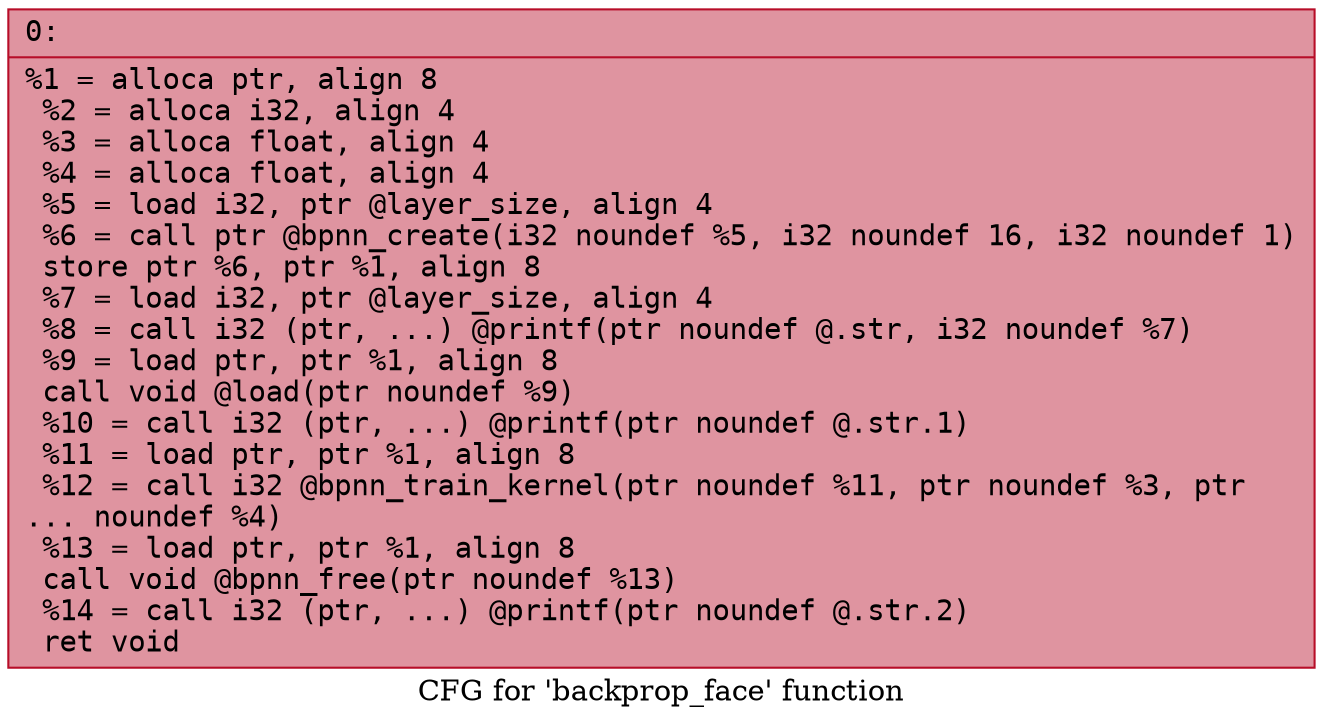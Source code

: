 digraph "CFG for 'backprop_face' function" {
	label="CFG for 'backprop_face' function";

	Node0x6000003a1f90 [shape=record,color="#b70d28ff", style=filled, fillcolor="#b70d2870" fontname="Courier",label="{0:\l|  %1 = alloca ptr, align 8\l  %2 = alloca i32, align 4\l  %3 = alloca float, align 4\l  %4 = alloca float, align 4\l  %5 = load i32, ptr @layer_size, align 4\l  %6 = call ptr @bpnn_create(i32 noundef %5, i32 noundef 16, i32 noundef 1)\l  store ptr %6, ptr %1, align 8\l  %7 = load i32, ptr @layer_size, align 4\l  %8 = call i32 (ptr, ...) @printf(ptr noundef @.str, i32 noundef %7)\l  %9 = load ptr, ptr %1, align 8\l  call void @load(ptr noundef %9)\l  %10 = call i32 (ptr, ...) @printf(ptr noundef @.str.1)\l  %11 = load ptr, ptr %1, align 8\l  %12 = call i32 @bpnn_train_kernel(ptr noundef %11, ptr noundef %3, ptr\l... noundef %4)\l  %13 = load ptr, ptr %1, align 8\l  call void @bpnn_free(ptr noundef %13)\l  %14 = call i32 (ptr, ...) @printf(ptr noundef @.str.2)\l  ret void\l}"];
}
